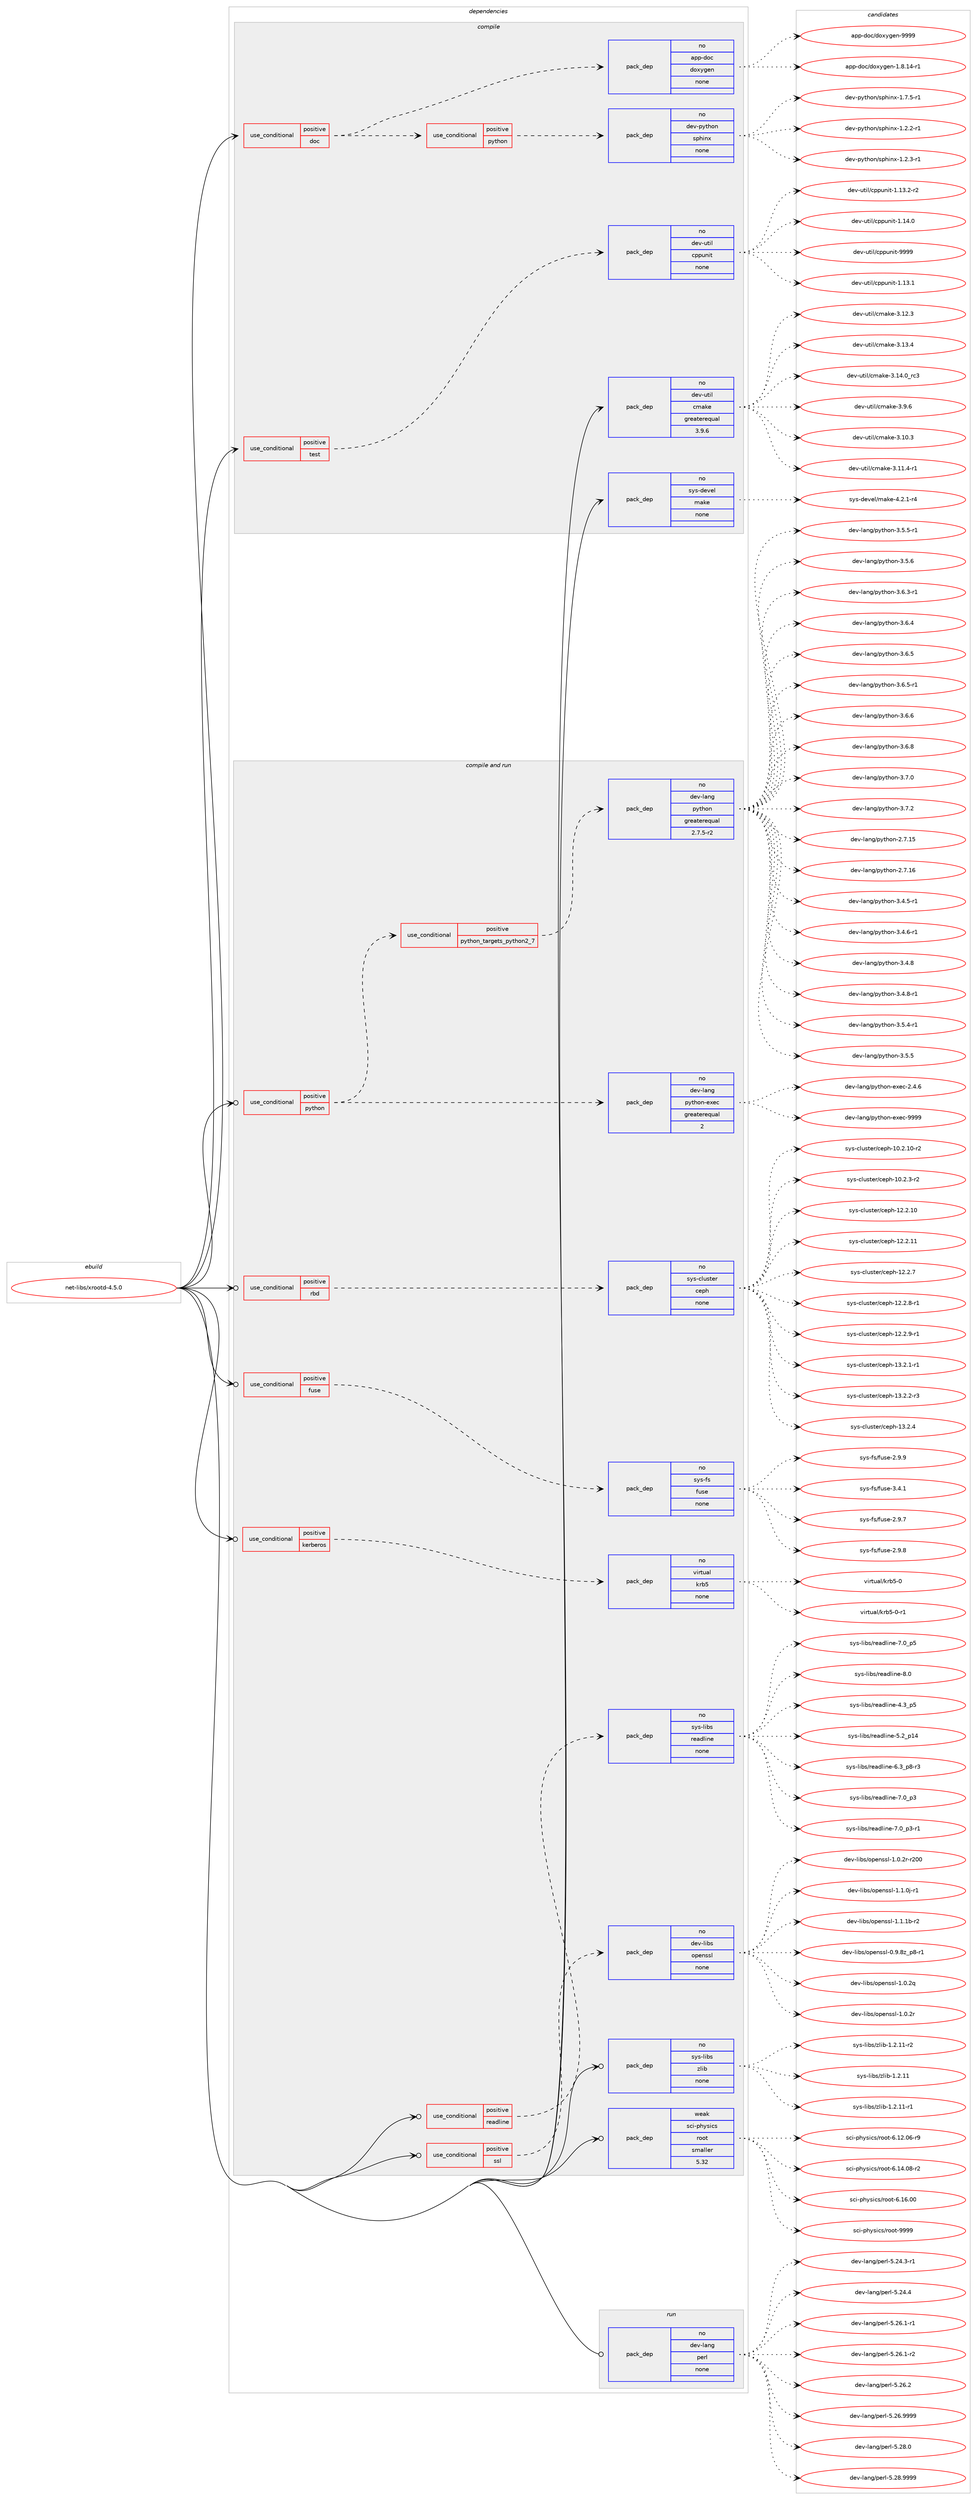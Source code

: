 digraph prolog {

# *************
# Graph options
# *************

newrank=true;
concentrate=true;
compound=true;
graph [rankdir=LR,fontname=Helvetica,fontsize=10,ranksep=1.5];#, ranksep=2.5, nodesep=0.2];
edge  [arrowhead=vee];
node  [fontname=Helvetica,fontsize=10];

# **********
# The ebuild
# **********

subgraph cluster_leftcol {
color=gray;
rank=same;
label=<<i>ebuild</i>>;
id [label="net-libs/xrootd-4.5.0", color=red, width=4, href="../net-libs/xrootd-4.5.0.svg"];
}

# ****************
# The dependencies
# ****************

subgraph cluster_midcol {
color=gray;
label=<<i>dependencies</i>>;
subgraph cluster_compile {
fillcolor="#eeeeee";
style=filled;
label=<<i>compile</i>>;
subgraph cond446927 {
dependency1662570 [label=<<TABLE BORDER="0" CELLBORDER="1" CELLSPACING="0" CELLPADDING="4"><TR><TD ROWSPAN="3" CELLPADDING="10">use_conditional</TD></TR><TR><TD>positive</TD></TR><TR><TD>doc</TD></TR></TABLE>>, shape=none, color=red];
subgraph pack1188634 {
dependency1662571 [label=<<TABLE BORDER="0" CELLBORDER="1" CELLSPACING="0" CELLPADDING="4" WIDTH="220"><TR><TD ROWSPAN="6" CELLPADDING="30">pack_dep</TD></TR><TR><TD WIDTH="110">no</TD></TR><TR><TD>app-doc</TD></TR><TR><TD>doxygen</TD></TR><TR><TD>none</TD></TR><TR><TD></TD></TR></TABLE>>, shape=none, color=blue];
}
dependency1662570:e -> dependency1662571:w [weight=20,style="dashed",arrowhead="vee"];
subgraph cond446928 {
dependency1662572 [label=<<TABLE BORDER="0" CELLBORDER="1" CELLSPACING="0" CELLPADDING="4"><TR><TD ROWSPAN="3" CELLPADDING="10">use_conditional</TD></TR><TR><TD>positive</TD></TR><TR><TD>python</TD></TR></TABLE>>, shape=none, color=red];
subgraph pack1188635 {
dependency1662573 [label=<<TABLE BORDER="0" CELLBORDER="1" CELLSPACING="0" CELLPADDING="4" WIDTH="220"><TR><TD ROWSPAN="6" CELLPADDING="30">pack_dep</TD></TR><TR><TD WIDTH="110">no</TD></TR><TR><TD>dev-python</TD></TR><TR><TD>sphinx</TD></TR><TR><TD>none</TD></TR><TR><TD></TD></TR></TABLE>>, shape=none, color=blue];
}
dependency1662572:e -> dependency1662573:w [weight=20,style="dashed",arrowhead="vee"];
}
dependency1662570:e -> dependency1662572:w [weight=20,style="dashed",arrowhead="vee"];
}
id:e -> dependency1662570:w [weight=20,style="solid",arrowhead="vee"];
subgraph cond446929 {
dependency1662574 [label=<<TABLE BORDER="0" CELLBORDER="1" CELLSPACING="0" CELLPADDING="4"><TR><TD ROWSPAN="3" CELLPADDING="10">use_conditional</TD></TR><TR><TD>positive</TD></TR><TR><TD>test</TD></TR></TABLE>>, shape=none, color=red];
subgraph pack1188636 {
dependency1662575 [label=<<TABLE BORDER="0" CELLBORDER="1" CELLSPACING="0" CELLPADDING="4" WIDTH="220"><TR><TD ROWSPAN="6" CELLPADDING="30">pack_dep</TD></TR><TR><TD WIDTH="110">no</TD></TR><TR><TD>dev-util</TD></TR><TR><TD>cppunit</TD></TR><TR><TD>none</TD></TR><TR><TD></TD></TR></TABLE>>, shape=none, color=blue];
}
dependency1662574:e -> dependency1662575:w [weight=20,style="dashed",arrowhead="vee"];
}
id:e -> dependency1662574:w [weight=20,style="solid",arrowhead="vee"];
subgraph pack1188637 {
dependency1662576 [label=<<TABLE BORDER="0" CELLBORDER="1" CELLSPACING="0" CELLPADDING="4" WIDTH="220"><TR><TD ROWSPAN="6" CELLPADDING="30">pack_dep</TD></TR><TR><TD WIDTH="110">no</TD></TR><TR><TD>dev-util</TD></TR><TR><TD>cmake</TD></TR><TR><TD>greaterequal</TD></TR><TR><TD>3.9.6</TD></TR></TABLE>>, shape=none, color=blue];
}
id:e -> dependency1662576:w [weight=20,style="solid",arrowhead="vee"];
subgraph pack1188638 {
dependency1662577 [label=<<TABLE BORDER="0" CELLBORDER="1" CELLSPACING="0" CELLPADDING="4" WIDTH="220"><TR><TD ROWSPAN="6" CELLPADDING="30">pack_dep</TD></TR><TR><TD WIDTH="110">no</TD></TR><TR><TD>sys-devel</TD></TR><TR><TD>make</TD></TR><TR><TD>none</TD></TR><TR><TD></TD></TR></TABLE>>, shape=none, color=blue];
}
id:e -> dependency1662577:w [weight=20,style="solid",arrowhead="vee"];
}
subgraph cluster_compileandrun {
fillcolor="#eeeeee";
style=filled;
label=<<i>compile and run</i>>;
subgraph cond446930 {
dependency1662578 [label=<<TABLE BORDER="0" CELLBORDER="1" CELLSPACING="0" CELLPADDING="4"><TR><TD ROWSPAN="3" CELLPADDING="10">use_conditional</TD></TR><TR><TD>positive</TD></TR><TR><TD>fuse</TD></TR></TABLE>>, shape=none, color=red];
subgraph pack1188639 {
dependency1662579 [label=<<TABLE BORDER="0" CELLBORDER="1" CELLSPACING="0" CELLPADDING="4" WIDTH="220"><TR><TD ROWSPAN="6" CELLPADDING="30">pack_dep</TD></TR><TR><TD WIDTH="110">no</TD></TR><TR><TD>sys-fs</TD></TR><TR><TD>fuse</TD></TR><TR><TD>none</TD></TR><TR><TD></TD></TR></TABLE>>, shape=none, color=blue];
}
dependency1662578:e -> dependency1662579:w [weight=20,style="dashed",arrowhead="vee"];
}
id:e -> dependency1662578:w [weight=20,style="solid",arrowhead="odotvee"];
subgraph cond446931 {
dependency1662580 [label=<<TABLE BORDER="0" CELLBORDER="1" CELLSPACING="0" CELLPADDING="4"><TR><TD ROWSPAN="3" CELLPADDING="10">use_conditional</TD></TR><TR><TD>positive</TD></TR><TR><TD>kerberos</TD></TR></TABLE>>, shape=none, color=red];
subgraph pack1188640 {
dependency1662581 [label=<<TABLE BORDER="0" CELLBORDER="1" CELLSPACING="0" CELLPADDING="4" WIDTH="220"><TR><TD ROWSPAN="6" CELLPADDING="30">pack_dep</TD></TR><TR><TD WIDTH="110">no</TD></TR><TR><TD>virtual</TD></TR><TR><TD>krb5</TD></TR><TR><TD>none</TD></TR><TR><TD></TD></TR></TABLE>>, shape=none, color=blue];
}
dependency1662580:e -> dependency1662581:w [weight=20,style="dashed",arrowhead="vee"];
}
id:e -> dependency1662580:w [weight=20,style="solid",arrowhead="odotvee"];
subgraph cond446932 {
dependency1662582 [label=<<TABLE BORDER="0" CELLBORDER="1" CELLSPACING="0" CELLPADDING="4"><TR><TD ROWSPAN="3" CELLPADDING="10">use_conditional</TD></TR><TR><TD>positive</TD></TR><TR><TD>python</TD></TR></TABLE>>, shape=none, color=red];
subgraph cond446933 {
dependency1662583 [label=<<TABLE BORDER="0" CELLBORDER="1" CELLSPACING="0" CELLPADDING="4"><TR><TD ROWSPAN="3" CELLPADDING="10">use_conditional</TD></TR><TR><TD>positive</TD></TR><TR><TD>python_targets_python2_7</TD></TR></TABLE>>, shape=none, color=red];
subgraph pack1188641 {
dependency1662584 [label=<<TABLE BORDER="0" CELLBORDER="1" CELLSPACING="0" CELLPADDING="4" WIDTH="220"><TR><TD ROWSPAN="6" CELLPADDING="30">pack_dep</TD></TR><TR><TD WIDTH="110">no</TD></TR><TR><TD>dev-lang</TD></TR><TR><TD>python</TD></TR><TR><TD>greaterequal</TD></TR><TR><TD>2.7.5-r2</TD></TR></TABLE>>, shape=none, color=blue];
}
dependency1662583:e -> dependency1662584:w [weight=20,style="dashed",arrowhead="vee"];
}
dependency1662582:e -> dependency1662583:w [weight=20,style="dashed",arrowhead="vee"];
subgraph pack1188642 {
dependency1662585 [label=<<TABLE BORDER="0" CELLBORDER="1" CELLSPACING="0" CELLPADDING="4" WIDTH="220"><TR><TD ROWSPAN="6" CELLPADDING="30">pack_dep</TD></TR><TR><TD WIDTH="110">no</TD></TR><TR><TD>dev-lang</TD></TR><TR><TD>python-exec</TD></TR><TR><TD>greaterequal</TD></TR><TR><TD>2</TD></TR></TABLE>>, shape=none, color=blue];
}
dependency1662582:e -> dependency1662585:w [weight=20,style="dashed",arrowhead="vee"];
}
id:e -> dependency1662582:w [weight=20,style="solid",arrowhead="odotvee"];
subgraph cond446934 {
dependency1662586 [label=<<TABLE BORDER="0" CELLBORDER="1" CELLSPACING="0" CELLPADDING="4"><TR><TD ROWSPAN="3" CELLPADDING="10">use_conditional</TD></TR><TR><TD>positive</TD></TR><TR><TD>rbd</TD></TR></TABLE>>, shape=none, color=red];
subgraph pack1188643 {
dependency1662587 [label=<<TABLE BORDER="0" CELLBORDER="1" CELLSPACING="0" CELLPADDING="4" WIDTH="220"><TR><TD ROWSPAN="6" CELLPADDING="30">pack_dep</TD></TR><TR><TD WIDTH="110">no</TD></TR><TR><TD>sys-cluster</TD></TR><TR><TD>ceph</TD></TR><TR><TD>none</TD></TR><TR><TD></TD></TR></TABLE>>, shape=none, color=blue];
}
dependency1662586:e -> dependency1662587:w [weight=20,style="dashed",arrowhead="vee"];
}
id:e -> dependency1662586:w [weight=20,style="solid",arrowhead="odotvee"];
subgraph cond446935 {
dependency1662588 [label=<<TABLE BORDER="0" CELLBORDER="1" CELLSPACING="0" CELLPADDING="4"><TR><TD ROWSPAN="3" CELLPADDING="10">use_conditional</TD></TR><TR><TD>positive</TD></TR><TR><TD>readline</TD></TR></TABLE>>, shape=none, color=red];
subgraph pack1188644 {
dependency1662589 [label=<<TABLE BORDER="0" CELLBORDER="1" CELLSPACING="0" CELLPADDING="4" WIDTH="220"><TR><TD ROWSPAN="6" CELLPADDING="30">pack_dep</TD></TR><TR><TD WIDTH="110">no</TD></TR><TR><TD>sys-libs</TD></TR><TR><TD>readline</TD></TR><TR><TD>none</TD></TR><TR><TD></TD></TR></TABLE>>, shape=none, color=blue];
}
dependency1662588:e -> dependency1662589:w [weight=20,style="dashed",arrowhead="vee"];
}
id:e -> dependency1662588:w [weight=20,style="solid",arrowhead="odotvee"];
subgraph cond446936 {
dependency1662590 [label=<<TABLE BORDER="0" CELLBORDER="1" CELLSPACING="0" CELLPADDING="4"><TR><TD ROWSPAN="3" CELLPADDING="10">use_conditional</TD></TR><TR><TD>positive</TD></TR><TR><TD>ssl</TD></TR></TABLE>>, shape=none, color=red];
subgraph pack1188645 {
dependency1662591 [label=<<TABLE BORDER="0" CELLBORDER="1" CELLSPACING="0" CELLPADDING="4" WIDTH="220"><TR><TD ROWSPAN="6" CELLPADDING="30">pack_dep</TD></TR><TR><TD WIDTH="110">no</TD></TR><TR><TD>dev-libs</TD></TR><TR><TD>openssl</TD></TR><TR><TD>none</TD></TR><TR><TD></TD></TR></TABLE>>, shape=none, color=blue];
}
dependency1662590:e -> dependency1662591:w [weight=20,style="dashed",arrowhead="vee"];
}
id:e -> dependency1662590:w [weight=20,style="solid",arrowhead="odotvee"];
subgraph pack1188646 {
dependency1662592 [label=<<TABLE BORDER="0" CELLBORDER="1" CELLSPACING="0" CELLPADDING="4" WIDTH="220"><TR><TD ROWSPAN="6" CELLPADDING="30">pack_dep</TD></TR><TR><TD WIDTH="110">no</TD></TR><TR><TD>sys-libs</TD></TR><TR><TD>zlib</TD></TR><TR><TD>none</TD></TR><TR><TD></TD></TR></TABLE>>, shape=none, color=blue];
}
id:e -> dependency1662592:w [weight=20,style="solid",arrowhead="odotvee"];
subgraph pack1188647 {
dependency1662593 [label=<<TABLE BORDER="0" CELLBORDER="1" CELLSPACING="0" CELLPADDING="4" WIDTH="220"><TR><TD ROWSPAN="6" CELLPADDING="30">pack_dep</TD></TR><TR><TD WIDTH="110">weak</TD></TR><TR><TD>sci-physics</TD></TR><TR><TD>root</TD></TR><TR><TD>smaller</TD></TR><TR><TD>5.32</TD></TR></TABLE>>, shape=none, color=blue];
}
id:e -> dependency1662593:w [weight=20,style="solid",arrowhead="odotvee"];
}
subgraph cluster_run {
fillcolor="#eeeeee";
style=filled;
label=<<i>run</i>>;
subgraph pack1188648 {
dependency1662594 [label=<<TABLE BORDER="0" CELLBORDER="1" CELLSPACING="0" CELLPADDING="4" WIDTH="220"><TR><TD ROWSPAN="6" CELLPADDING="30">pack_dep</TD></TR><TR><TD WIDTH="110">no</TD></TR><TR><TD>dev-lang</TD></TR><TR><TD>perl</TD></TR><TR><TD>none</TD></TR><TR><TD></TD></TR></TABLE>>, shape=none, color=blue];
}
id:e -> dependency1662594:w [weight=20,style="solid",arrowhead="odot"];
}
}

# **************
# The candidates
# **************

subgraph cluster_choices {
rank=same;
color=gray;
label=<<i>candidates</i>>;

subgraph choice1188634 {
color=black;
nodesep=1;
choice97112112451001119947100111120121103101110454946564649524511449 [label="app-doc/doxygen-1.8.14-r1", color=red, width=4,href="../app-doc/doxygen-1.8.14-r1.svg"];
choice971121124510011199471001111201211031011104557575757 [label="app-doc/doxygen-9999", color=red, width=4,href="../app-doc/doxygen-9999.svg"];
dependency1662571:e -> choice97112112451001119947100111120121103101110454946564649524511449:w [style=dotted,weight="100"];
dependency1662571:e -> choice971121124510011199471001111201211031011104557575757:w [style=dotted,weight="100"];
}
subgraph choice1188635 {
color=black;
nodesep=1;
choice10010111845112121116104111110471151121041051101204549465046504511449 [label="dev-python/sphinx-1.2.2-r1", color=red, width=4,href="../dev-python/sphinx-1.2.2-r1.svg"];
choice10010111845112121116104111110471151121041051101204549465046514511449 [label="dev-python/sphinx-1.2.3-r1", color=red, width=4,href="../dev-python/sphinx-1.2.3-r1.svg"];
choice10010111845112121116104111110471151121041051101204549465546534511449 [label="dev-python/sphinx-1.7.5-r1", color=red, width=4,href="../dev-python/sphinx-1.7.5-r1.svg"];
dependency1662573:e -> choice10010111845112121116104111110471151121041051101204549465046504511449:w [style=dotted,weight="100"];
dependency1662573:e -> choice10010111845112121116104111110471151121041051101204549465046514511449:w [style=dotted,weight="100"];
dependency1662573:e -> choice10010111845112121116104111110471151121041051101204549465546534511449:w [style=dotted,weight="100"];
}
subgraph choice1188636 {
color=black;
nodesep=1;
choice10010111845117116105108479911211211711010511645494649514649 [label="dev-util/cppunit-1.13.1", color=red, width=4,href="../dev-util/cppunit-1.13.1.svg"];
choice100101118451171161051084799112112117110105116454946495146504511450 [label="dev-util/cppunit-1.13.2-r2", color=red, width=4,href="../dev-util/cppunit-1.13.2-r2.svg"];
choice10010111845117116105108479911211211711010511645494649524648 [label="dev-util/cppunit-1.14.0", color=red, width=4,href="../dev-util/cppunit-1.14.0.svg"];
choice1001011184511711610510847991121121171101051164557575757 [label="dev-util/cppunit-9999", color=red, width=4,href="../dev-util/cppunit-9999.svg"];
dependency1662575:e -> choice10010111845117116105108479911211211711010511645494649514649:w [style=dotted,weight="100"];
dependency1662575:e -> choice100101118451171161051084799112112117110105116454946495146504511450:w [style=dotted,weight="100"];
dependency1662575:e -> choice10010111845117116105108479911211211711010511645494649524648:w [style=dotted,weight="100"];
dependency1662575:e -> choice1001011184511711610510847991121121171101051164557575757:w [style=dotted,weight="100"];
}
subgraph choice1188637 {
color=black;
nodesep=1;
choice1001011184511711610510847991099710710145514649484651 [label="dev-util/cmake-3.10.3", color=red, width=4,href="../dev-util/cmake-3.10.3.svg"];
choice10010111845117116105108479910997107101455146494946524511449 [label="dev-util/cmake-3.11.4-r1", color=red, width=4,href="../dev-util/cmake-3.11.4-r1.svg"];
choice1001011184511711610510847991099710710145514649504651 [label="dev-util/cmake-3.12.3", color=red, width=4,href="../dev-util/cmake-3.12.3.svg"];
choice1001011184511711610510847991099710710145514649514652 [label="dev-util/cmake-3.13.4", color=red, width=4,href="../dev-util/cmake-3.13.4.svg"];
choice1001011184511711610510847991099710710145514649524648951149951 [label="dev-util/cmake-3.14.0_rc3", color=red, width=4,href="../dev-util/cmake-3.14.0_rc3.svg"];
choice10010111845117116105108479910997107101455146574654 [label="dev-util/cmake-3.9.6", color=red, width=4,href="../dev-util/cmake-3.9.6.svg"];
dependency1662576:e -> choice1001011184511711610510847991099710710145514649484651:w [style=dotted,weight="100"];
dependency1662576:e -> choice10010111845117116105108479910997107101455146494946524511449:w [style=dotted,weight="100"];
dependency1662576:e -> choice1001011184511711610510847991099710710145514649504651:w [style=dotted,weight="100"];
dependency1662576:e -> choice1001011184511711610510847991099710710145514649514652:w [style=dotted,weight="100"];
dependency1662576:e -> choice1001011184511711610510847991099710710145514649524648951149951:w [style=dotted,weight="100"];
dependency1662576:e -> choice10010111845117116105108479910997107101455146574654:w [style=dotted,weight="100"];
}
subgraph choice1188638 {
color=black;
nodesep=1;
choice1151211154510010111810110847109971071014552465046494511452 [label="sys-devel/make-4.2.1-r4", color=red, width=4,href="../sys-devel/make-4.2.1-r4.svg"];
dependency1662577:e -> choice1151211154510010111810110847109971071014552465046494511452:w [style=dotted,weight="100"];
}
subgraph choice1188639 {
color=black;
nodesep=1;
choice1151211154510211547102117115101455046574655 [label="sys-fs/fuse-2.9.7", color=red, width=4,href="../sys-fs/fuse-2.9.7.svg"];
choice1151211154510211547102117115101455046574656 [label="sys-fs/fuse-2.9.8", color=red, width=4,href="../sys-fs/fuse-2.9.8.svg"];
choice1151211154510211547102117115101455046574657 [label="sys-fs/fuse-2.9.9", color=red, width=4,href="../sys-fs/fuse-2.9.9.svg"];
choice1151211154510211547102117115101455146524649 [label="sys-fs/fuse-3.4.1", color=red, width=4,href="../sys-fs/fuse-3.4.1.svg"];
dependency1662579:e -> choice1151211154510211547102117115101455046574655:w [style=dotted,weight="100"];
dependency1662579:e -> choice1151211154510211547102117115101455046574656:w [style=dotted,weight="100"];
dependency1662579:e -> choice1151211154510211547102117115101455046574657:w [style=dotted,weight="100"];
dependency1662579:e -> choice1151211154510211547102117115101455146524649:w [style=dotted,weight="100"];
}
subgraph choice1188640 {
color=black;
nodesep=1;
choice118105114116117971084710711498534548 [label="virtual/krb5-0", color=red, width=4,href="../virtual/krb5-0.svg"];
choice1181051141161179710847107114985345484511449 [label="virtual/krb5-0-r1", color=red, width=4,href="../virtual/krb5-0-r1.svg"];
dependency1662581:e -> choice118105114116117971084710711498534548:w [style=dotted,weight="100"];
dependency1662581:e -> choice1181051141161179710847107114985345484511449:w [style=dotted,weight="100"];
}
subgraph choice1188641 {
color=black;
nodesep=1;
choice10010111845108971101034711212111610411111045504655464953 [label="dev-lang/python-2.7.15", color=red, width=4,href="../dev-lang/python-2.7.15.svg"];
choice10010111845108971101034711212111610411111045504655464954 [label="dev-lang/python-2.7.16", color=red, width=4,href="../dev-lang/python-2.7.16.svg"];
choice1001011184510897110103471121211161041111104551465246534511449 [label="dev-lang/python-3.4.5-r1", color=red, width=4,href="../dev-lang/python-3.4.5-r1.svg"];
choice1001011184510897110103471121211161041111104551465246544511449 [label="dev-lang/python-3.4.6-r1", color=red, width=4,href="../dev-lang/python-3.4.6-r1.svg"];
choice100101118451089711010347112121116104111110455146524656 [label="dev-lang/python-3.4.8", color=red, width=4,href="../dev-lang/python-3.4.8.svg"];
choice1001011184510897110103471121211161041111104551465246564511449 [label="dev-lang/python-3.4.8-r1", color=red, width=4,href="../dev-lang/python-3.4.8-r1.svg"];
choice1001011184510897110103471121211161041111104551465346524511449 [label="dev-lang/python-3.5.4-r1", color=red, width=4,href="../dev-lang/python-3.5.4-r1.svg"];
choice100101118451089711010347112121116104111110455146534653 [label="dev-lang/python-3.5.5", color=red, width=4,href="../dev-lang/python-3.5.5.svg"];
choice1001011184510897110103471121211161041111104551465346534511449 [label="dev-lang/python-3.5.5-r1", color=red, width=4,href="../dev-lang/python-3.5.5-r1.svg"];
choice100101118451089711010347112121116104111110455146534654 [label="dev-lang/python-3.5.6", color=red, width=4,href="../dev-lang/python-3.5.6.svg"];
choice1001011184510897110103471121211161041111104551465446514511449 [label="dev-lang/python-3.6.3-r1", color=red, width=4,href="../dev-lang/python-3.6.3-r1.svg"];
choice100101118451089711010347112121116104111110455146544652 [label="dev-lang/python-3.6.4", color=red, width=4,href="../dev-lang/python-3.6.4.svg"];
choice100101118451089711010347112121116104111110455146544653 [label="dev-lang/python-3.6.5", color=red, width=4,href="../dev-lang/python-3.6.5.svg"];
choice1001011184510897110103471121211161041111104551465446534511449 [label="dev-lang/python-3.6.5-r1", color=red, width=4,href="../dev-lang/python-3.6.5-r1.svg"];
choice100101118451089711010347112121116104111110455146544654 [label="dev-lang/python-3.6.6", color=red, width=4,href="../dev-lang/python-3.6.6.svg"];
choice100101118451089711010347112121116104111110455146544656 [label="dev-lang/python-3.6.8", color=red, width=4,href="../dev-lang/python-3.6.8.svg"];
choice100101118451089711010347112121116104111110455146554648 [label="dev-lang/python-3.7.0", color=red, width=4,href="../dev-lang/python-3.7.0.svg"];
choice100101118451089711010347112121116104111110455146554650 [label="dev-lang/python-3.7.2", color=red, width=4,href="../dev-lang/python-3.7.2.svg"];
dependency1662584:e -> choice10010111845108971101034711212111610411111045504655464953:w [style=dotted,weight="100"];
dependency1662584:e -> choice10010111845108971101034711212111610411111045504655464954:w [style=dotted,weight="100"];
dependency1662584:e -> choice1001011184510897110103471121211161041111104551465246534511449:w [style=dotted,weight="100"];
dependency1662584:e -> choice1001011184510897110103471121211161041111104551465246544511449:w [style=dotted,weight="100"];
dependency1662584:e -> choice100101118451089711010347112121116104111110455146524656:w [style=dotted,weight="100"];
dependency1662584:e -> choice1001011184510897110103471121211161041111104551465246564511449:w [style=dotted,weight="100"];
dependency1662584:e -> choice1001011184510897110103471121211161041111104551465346524511449:w [style=dotted,weight="100"];
dependency1662584:e -> choice100101118451089711010347112121116104111110455146534653:w [style=dotted,weight="100"];
dependency1662584:e -> choice1001011184510897110103471121211161041111104551465346534511449:w [style=dotted,weight="100"];
dependency1662584:e -> choice100101118451089711010347112121116104111110455146534654:w [style=dotted,weight="100"];
dependency1662584:e -> choice1001011184510897110103471121211161041111104551465446514511449:w [style=dotted,weight="100"];
dependency1662584:e -> choice100101118451089711010347112121116104111110455146544652:w [style=dotted,weight="100"];
dependency1662584:e -> choice100101118451089711010347112121116104111110455146544653:w [style=dotted,weight="100"];
dependency1662584:e -> choice1001011184510897110103471121211161041111104551465446534511449:w [style=dotted,weight="100"];
dependency1662584:e -> choice100101118451089711010347112121116104111110455146544654:w [style=dotted,weight="100"];
dependency1662584:e -> choice100101118451089711010347112121116104111110455146544656:w [style=dotted,weight="100"];
dependency1662584:e -> choice100101118451089711010347112121116104111110455146554648:w [style=dotted,weight="100"];
dependency1662584:e -> choice100101118451089711010347112121116104111110455146554650:w [style=dotted,weight="100"];
}
subgraph choice1188642 {
color=black;
nodesep=1;
choice1001011184510897110103471121211161041111104510112010199455046524654 [label="dev-lang/python-exec-2.4.6", color=red, width=4,href="../dev-lang/python-exec-2.4.6.svg"];
choice10010111845108971101034711212111610411111045101120101994557575757 [label="dev-lang/python-exec-9999", color=red, width=4,href="../dev-lang/python-exec-9999.svg"];
dependency1662585:e -> choice1001011184510897110103471121211161041111104510112010199455046524654:w [style=dotted,weight="100"];
dependency1662585:e -> choice10010111845108971101034711212111610411111045101120101994557575757:w [style=dotted,weight="100"];
}
subgraph choice1188643 {
color=black;
nodesep=1;
choice1151211154599108117115116101114479910111210445494846504649484511450 [label="sys-cluster/ceph-10.2.10-r2", color=red, width=4,href="../sys-cluster/ceph-10.2.10-r2.svg"];
choice11512111545991081171151161011144799101112104454948465046514511450 [label="sys-cluster/ceph-10.2.3-r2", color=red, width=4,href="../sys-cluster/ceph-10.2.3-r2.svg"];
choice115121115459910811711511610111447991011121044549504650464948 [label="sys-cluster/ceph-12.2.10", color=red, width=4,href="../sys-cluster/ceph-12.2.10.svg"];
choice115121115459910811711511610111447991011121044549504650464949 [label="sys-cluster/ceph-12.2.11", color=red, width=4,href="../sys-cluster/ceph-12.2.11.svg"];
choice1151211154599108117115116101114479910111210445495046504655 [label="sys-cluster/ceph-12.2.7", color=red, width=4,href="../sys-cluster/ceph-12.2.7.svg"];
choice11512111545991081171151161011144799101112104454950465046564511449 [label="sys-cluster/ceph-12.2.8-r1", color=red, width=4,href="../sys-cluster/ceph-12.2.8-r1.svg"];
choice11512111545991081171151161011144799101112104454950465046574511449 [label="sys-cluster/ceph-12.2.9-r1", color=red, width=4,href="../sys-cluster/ceph-12.2.9-r1.svg"];
choice11512111545991081171151161011144799101112104454951465046494511449 [label="sys-cluster/ceph-13.2.1-r1", color=red, width=4,href="../sys-cluster/ceph-13.2.1-r1.svg"];
choice11512111545991081171151161011144799101112104454951465046504511451 [label="sys-cluster/ceph-13.2.2-r3", color=red, width=4,href="../sys-cluster/ceph-13.2.2-r3.svg"];
choice1151211154599108117115116101114479910111210445495146504652 [label="sys-cluster/ceph-13.2.4", color=red, width=4,href="../sys-cluster/ceph-13.2.4.svg"];
dependency1662587:e -> choice1151211154599108117115116101114479910111210445494846504649484511450:w [style=dotted,weight="100"];
dependency1662587:e -> choice11512111545991081171151161011144799101112104454948465046514511450:w [style=dotted,weight="100"];
dependency1662587:e -> choice115121115459910811711511610111447991011121044549504650464948:w [style=dotted,weight="100"];
dependency1662587:e -> choice115121115459910811711511610111447991011121044549504650464949:w [style=dotted,weight="100"];
dependency1662587:e -> choice1151211154599108117115116101114479910111210445495046504655:w [style=dotted,weight="100"];
dependency1662587:e -> choice11512111545991081171151161011144799101112104454950465046564511449:w [style=dotted,weight="100"];
dependency1662587:e -> choice11512111545991081171151161011144799101112104454950465046574511449:w [style=dotted,weight="100"];
dependency1662587:e -> choice11512111545991081171151161011144799101112104454951465046494511449:w [style=dotted,weight="100"];
dependency1662587:e -> choice11512111545991081171151161011144799101112104454951465046504511451:w [style=dotted,weight="100"];
dependency1662587:e -> choice1151211154599108117115116101114479910111210445495146504652:w [style=dotted,weight="100"];
}
subgraph choice1188644 {
color=black;
nodesep=1;
choice11512111545108105981154711410197100108105110101455246519511253 [label="sys-libs/readline-4.3_p5", color=red, width=4,href="../sys-libs/readline-4.3_p5.svg"];
choice1151211154510810598115471141019710010810511010145534650951124952 [label="sys-libs/readline-5.2_p14", color=red, width=4,href="../sys-libs/readline-5.2_p14.svg"];
choice115121115451081059811547114101971001081051101014554465195112564511451 [label="sys-libs/readline-6.3_p8-r3", color=red, width=4,href="../sys-libs/readline-6.3_p8-r3.svg"];
choice11512111545108105981154711410197100108105110101455546489511251 [label="sys-libs/readline-7.0_p3", color=red, width=4,href="../sys-libs/readline-7.0_p3.svg"];
choice115121115451081059811547114101971001081051101014555464895112514511449 [label="sys-libs/readline-7.0_p3-r1", color=red, width=4,href="../sys-libs/readline-7.0_p3-r1.svg"];
choice11512111545108105981154711410197100108105110101455546489511253 [label="sys-libs/readline-7.0_p5", color=red, width=4,href="../sys-libs/readline-7.0_p5.svg"];
choice1151211154510810598115471141019710010810511010145564648 [label="sys-libs/readline-8.0", color=red, width=4,href="../sys-libs/readline-8.0.svg"];
dependency1662589:e -> choice11512111545108105981154711410197100108105110101455246519511253:w [style=dotted,weight="100"];
dependency1662589:e -> choice1151211154510810598115471141019710010810511010145534650951124952:w [style=dotted,weight="100"];
dependency1662589:e -> choice115121115451081059811547114101971001081051101014554465195112564511451:w [style=dotted,weight="100"];
dependency1662589:e -> choice11512111545108105981154711410197100108105110101455546489511251:w [style=dotted,weight="100"];
dependency1662589:e -> choice115121115451081059811547114101971001081051101014555464895112514511449:w [style=dotted,weight="100"];
dependency1662589:e -> choice11512111545108105981154711410197100108105110101455546489511253:w [style=dotted,weight="100"];
dependency1662589:e -> choice1151211154510810598115471141019710010810511010145564648:w [style=dotted,weight="100"];
}
subgraph choice1188645 {
color=black;
nodesep=1;
choice10010111845108105981154711111210111011511510845484657465612295112564511449 [label="dev-libs/openssl-0.9.8z_p8-r1", color=red, width=4,href="../dev-libs/openssl-0.9.8z_p8-r1.svg"];
choice100101118451081059811547111112101110115115108454946484650113 [label="dev-libs/openssl-1.0.2q", color=red, width=4,href="../dev-libs/openssl-1.0.2q.svg"];
choice100101118451081059811547111112101110115115108454946484650114 [label="dev-libs/openssl-1.0.2r", color=red, width=4,href="../dev-libs/openssl-1.0.2r.svg"];
choice10010111845108105981154711111210111011511510845494648465011445114504848 [label="dev-libs/openssl-1.0.2r-r200", color=red, width=4,href="../dev-libs/openssl-1.0.2r-r200.svg"];
choice1001011184510810598115471111121011101151151084549464946481064511449 [label="dev-libs/openssl-1.1.0j-r1", color=red, width=4,href="../dev-libs/openssl-1.1.0j-r1.svg"];
choice100101118451081059811547111112101110115115108454946494649984511450 [label="dev-libs/openssl-1.1.1b-r2", color=red, width=4,href="../dev-libs/openssl-1.1.1b-r2.svg"];
dependency1662591:e -> choice10010111845108105981154711111210111011511510845484657465612295112564511449:w [style=dotted,weight="100"];
dependency1662591:e -> choice100101118451081059811547111112101110115115108454946484650113:w [style=dotted,weight="100"];
dependency1662591:e -> choice100101118451081059811547111112101110115115108454946484650114:w [style=dotted,weight="100"];
dependency1662591:e -> choice10010111845108105981154711111210111011511510845494648465011445114504848:w [style=dotted,weight="100"];
dependency1662591:e -> choice1001011184510810598115471111121011101151151084549464946481064511449:w [style=dotted,weight="100"];
dependency1662591:e -> choice100101118451081059811547111112101110115115108454946494649984511450:w [style=dotted,weight="100"];
}
subgraph choice1188646 {
color=black;
nodesep=1;
choice1151211154510810598115471221081059845494650464949 [label="sys-libs/zlib-1.2.11", color=red, width=4,href="../sys-libs/zlib-1.2.11.svg"];
choice11512111545108105981154712210810598454946504649494511449 [label="sys-libs/zlib-1.2.11-r1", color=red, width=4,href="../sys-libs/zlib-1.2.11-r1.svg"];
choice11512111545108105981154712210810598454946504649494511450 [label="sys-libs/zlib-1.2.11-r2", color=red, width=4,href="../sys-libs/zlib-1.2.11-r2.svg"];
dependency1662592:e -> choice1151211154510810598115471221081059845494650464949:w [style=dotted,weight="100"];
dependency1662592:e -> choice11512111545108105981154712210810598454946504649494511449:w [style=dotted,weight="100"];
dependency1662592:e -> choice11512111545108105981154712210810598454946504649494511450:w [style=dotted,weight="100"];
}
subgraph choice1188647 {
color=black;
nodesep=1;
choice1159910545112104121115105991154711411111111645544649504648544511457 [label="sci-physics/root-6.12.06-r9", color=red, width=4,href="../sci-physics/root-6.12.06-r9.svg"];
choice1159910545112104121115105991154711411111111645544649524648564511450 [label="sci-physics/root-6.14.08-r2", color=red, width=4,href="../sci-physics/root-6.14.08-r2.svg"];
choice115991054511210412111510599115471141111111164554464954464848 [label="sci-physics/root-6.16.00", color=red, width=4,href="../sci-physics/root-6.16.00.svg"];
choice115991054511210412111510599115471141111111164557575757 [label="sci-physics/root-9999", color=red, width=4,href="../sci-physics/root-9999.svg"];
dependency1662593:e -> choice1159910545112104121115105991154711411111111645544649504648544511457:w [style=dotted,weight="100"];
dependency1662593:e -> choice1159910545112104121115105991154711411111111645544649524648564511450:w [style=dotted,weight="100"];
dependency1662593:e -> choice115991054511210412111510599115471141111111164554464954464848:w [style=dotted,weight="100"];
dependency1662593:e -> choice115991054511210412111510599115471141111111164557575757:w [style=dotted,weight="100"];
}
subgraph choice1188648 {
color=black;
nodesep=1;
choice100101118451089711010347112101114108455346505246514511449 [label="dev-lang/perl-5.24.3-r1", color=red, width=4,href="../dev-lang/perl-5.24.3-r1.svg"];
choice10010111845108971101034711210111410845534650524652 [label="dev-lang/perl-5.24.4", color=red, width=4,href="../dev-lang/perl-5.24.4.svg"];
choice100101118451089711010347112101114108455346505446494511449 [label="dev-lang/perl-5.26.1-r1", color=red, width=4,href="../dev-lang/perl-5.26.1-r1.svg"];
choice100101118451089711010347112101114108455346505446494511450 [label="dev-lang/perl-5.26.1-r2", color=red, width=4,href="../dev-lang/perl-5.26.1-r2.svg"];
choice10010111845108971101034711210111410845534650544650 [label="dev-lang/perl-5.26.2", color=red, width=4,href="../dev-lang/perl-5.26.2.svg"];
choice10010111845108971101034711210111410845534650544657575757 [label="dev-lang/perl-5.26.9999", color=red, width=4,href="../dev-lang/perl-5.26.9999.svg"];
choice10010111845108971101034711210111410845534650564648 [label="dev-lang/perl-5.28.0", color=red, width=4,href="../dev-lang/perl-5.28.0.svg"];
choice10010111845108971101034711210111410845534650564657575757 [label="dev-lang/perl-5.28.9999", color=red, width=4,href="../dev-lang/perl-5.28.9999.svg"];
dependency1662594:e -> choice100101118451089711010347112101114108455346505246514511449:w [style=dotted,weight="100"];
dependency1662594:e -> choice10010111845108971101034711210111410845534650524652:w [style=dotted,weight="100"];
dependency1662594:e -> choice100101118451089711010347112101114108455346505446494511449:w [style=dotted,weight="100"];
dependency1662594:e -> choice100101118451089711010347112101114108455346505446494511450:w [style=dotted,weight="100"];
dependency1662594:e -> choice10010111845108971101034711210111410845534650544650:w [style=dotted,weight="100"];
dependency1662594:e -> choice10010111845108971101034711210111410845534650544657575757:w [style=dotted,weight="100"];
dependency1662594:e -> choice10010111845108971101034711210111410845534650564648:w [style=dotted,weight="100"];
dependency1662594:e -> choice10010111845108971101034711210111410845534650564657575757:w [style=dotted,weight="100"];
}
}

}

